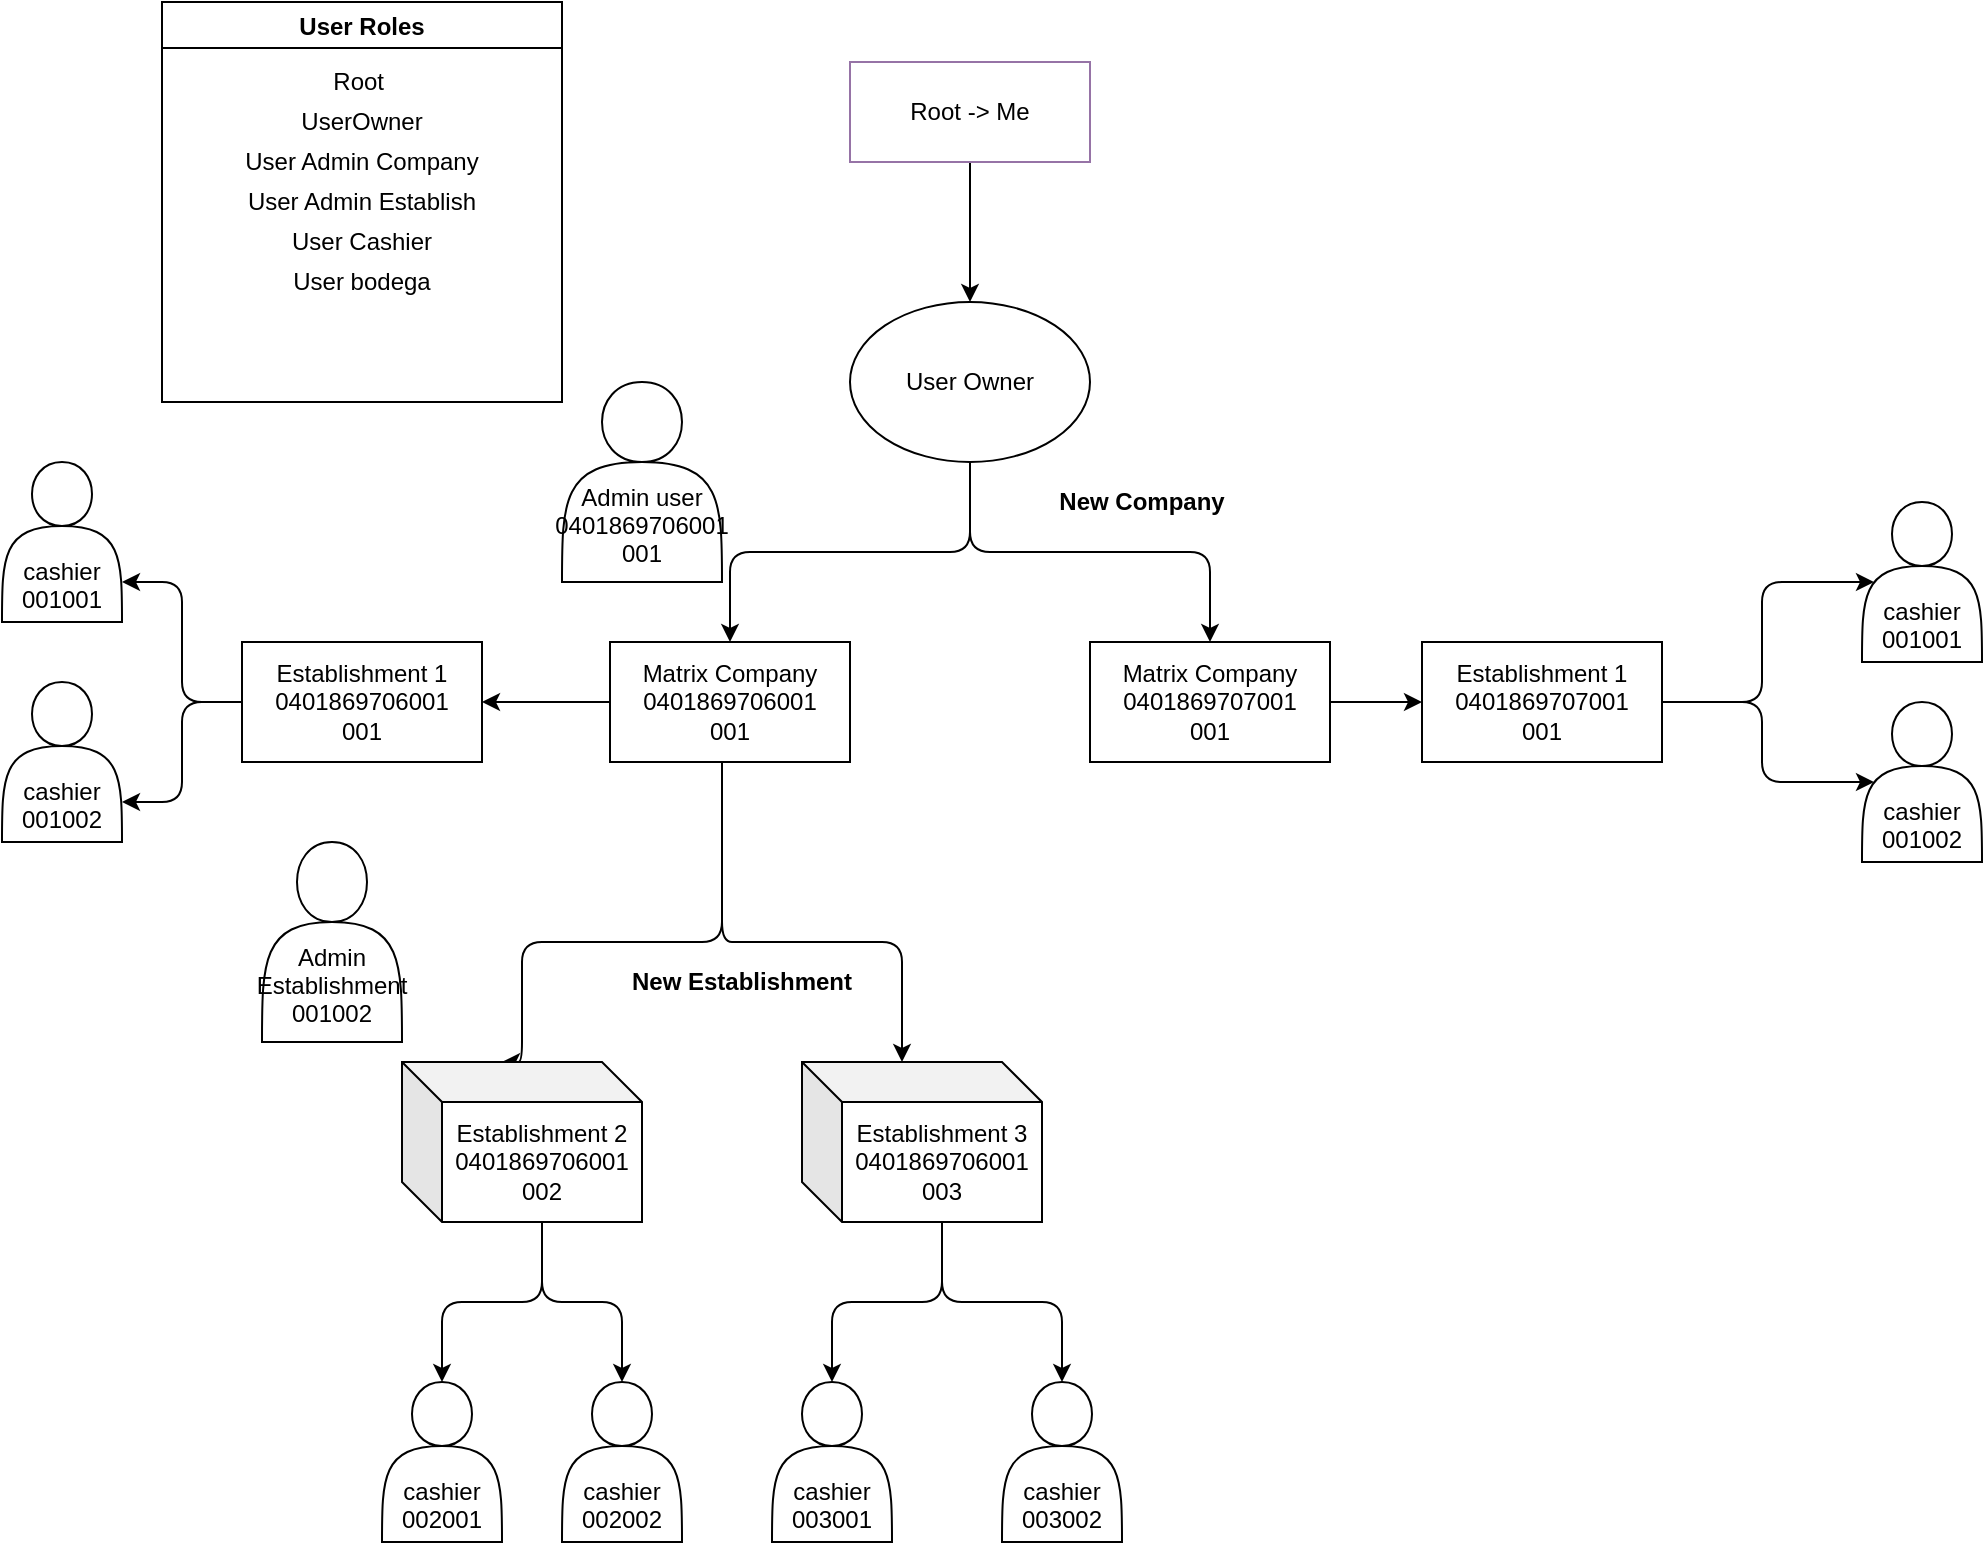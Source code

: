 <mxfile>
    <diagram id="lgB71KSvZb-sWrUCCZtZ" name="global">
        <mxGraphModel dx="1872" dy="617" grid="1" gridSize="10" guides="1" tooltips="1" connect="1" arrows="1" fold="1" page="1" pageScale="1" pageWidth="827" pageHeight="1169" math="0" shadow="0">
            <root>
                <mxCell id="0"/>
                <mxCell id="1" parent="0"/>
                <mxCell id="9" value="" style="edgeStyle=orthogonalEdgeStyle;orthogonalLoop=1;jettySize=auto;html=1;" parent="1" source="7" target="8" edge="1">
                    <mxGeometry relative="1" as="geometry"/>
                </mxCell>
                <mxCell id="7" value="Root -&amp;gt; Me" style="whiteSpace=wrap;html=1;strokeColor=#9673a6;gradientColor=#ffffff;gradientDirection=north;recursiveResize=1;fillColor=none;" parent="1" vertex="1">
                    <mxGeometry x="354" y="40" width="120" height="50" as="geometry"/>
                </mxCell>
                <mxCell id="11" value="" style="edgeStyle=orthogonalEdgeStyle;orthogonalLoop=1;jettySize=auto;html=1;" parent="1" source="8" target="10" edge="1">
                    <mxGeometry relative="1" as="geometry"/>
                </mxCell>
                <mxCell id="36" value="" style="edgeStyle=orthogonalEdgeStyle;orthogonalLoop=1;jettySize=auto;html=1;" parent="1" source="8" target="35" edge="1">
                    <mxGeometry relative="1" as="geometry"/>
                </mxCell>
                <mxCell id="8" value="User Owner" style="ellipse;whiteSpace=wrap;html=1;" parent="1" vertex="1">
                    <mxGeometry x="354" y="160" width="120" height="80" as="geometry"/>
                </mxCell>
                <mxCell id="17" style="edgeStyle=orthogonalEdgeStyle;orthogonalLoop=1;jettySize=auto;html=1;entryX=1;entryY=0.75;entryDx=0;entryDy=0;exitX=0;exitY=0.5;exitDx=0;exitDy=0;" parent="1" source="50" target="16" edge="1">
                    <mxGeometry relative="1" as="geometry">
                        <mxPoint x="80" y="360" as="sourcePoint"/>
                    </mxGeometry>
                </mxCell>
                <mxCell id="20" style="edgeStyle=orthogonalEdgeStyle;orthogonalLoop=1;jettySize=auto;html=1;entryX=1;entryY=0.75;entryDx=0;entryDy=0;exitX=0;exitY=0.5;exitDx=0;exitDy=0;" parent="1" source="50" target="19" edge="1">
                    <mxGeometry relative="1" as="geometry">
                        <mxPoint x="80" y="360" as="sourcePoint"/>
                    </mxGeometry>
                </mxCell>
                <mxCell id="60" style="edgeStyle=none;html=1;entryX=1;entryY=0.5;entryDx=0;entryDy=0;" parent="1" source="10" target="50" edge="1">
                    <mxGeometry relative="1" as="geometry"/>
                </mxCell>
                <mxCell id="10" value="Matrix Company&lt;br&gt;0401869706001&lt;br&gt;001" style="whiteSpace=wrap;html=1;" parent="1" vertex="1">
                    <mxGeometry x="234" y="330" width="120" height="60" as="geometry"/>
                </mxCell>
                <mxCell id="25" style="edgeStyle=orthogonalEdgeStyle;orthogonalLoop=1;jettySize=auto;html=1;entryX=0;entryY=0;entryDx=50;entryDy=0;entryPerimeter=0;" parent="1" target="12" edge="1">
                    <mxGeometry relative="1" as="geometry">
                        <mxPoint x="290" y="390" as="sourcePoint"/>
                        <Array as="points">
                            <mxPoint x="290" y="390"/>
                            <mxPoint x="290" y="480"/>
                            <mxPoint x="190" y="480"/>
                            <mxPoint x="190" y="540"/>
                        </Array>
                    </mxGeometry>
                </mxCell>
                <mxCell id="12" value="Establishment 2&lt;br&gt;0401869706001&lt;br&gt;002" style="shape=cube;whiteSpace=wrap;html=1;boundedLbl=1;backgroundOutline=1;darkOpacity=0.05;darkOpacity2=0.1;" parent="1" vertex="1">
                    <mxGeometry x="130" y="540" width="120" height="80" as="geometry"/>
                </mxCell>
                <mxCell id="26" style="edgeStyle=orthogonalEdgeStyle;orthogonalLoop=1;jettySize=auto;html=1;entryX=0;entryY=0;entryDx=50;entryDy=0;entryPerimeter=0;" parent="1" target="14" edge="1">
                    <mxGeometry relative="1" as="geometry">
                        <mxPoint x="370" y="550" as="targetPoint"/>
                        <Array as="points">
                            <mxPoint x="300" y="480"/>
                            <mxPoint x="400" y="480"/>
                        </Array>
                        <mxPoint x="290" y="390" as="sourcePoint"/>
                    </mxGeometry>
                </mxCell>
                <mxCell id="33" style="edgeStyle=orthogonalEdgeStyle;orthogonalLoop=1;jettySize=auto;html=1;exitX=0;exitY=0;exitDx=70;exitDy=80;exitPerimeter=0;entryX=0.5;entryY=0;entryDx=0;entryDy=0;" parent="1" source="14" target="31" edge="1">
                    <mxGeometry relative="1" as="geometry"/>
                </mxCell>
                <mxCell id="34" style="edgeStyle=orthogonalEdgeStyle;orthogonalLoop=1;jettySize=auto;html=1;entryX=0.5;entryY=0;entryDx=0;entryDy=0;" parent="1" source="14" target="32" edge="1">
                    <mxGeometry relative="1" as="geometry">
                        <Array as="points">
                            <mxPoint x="400" y="660"/>
                            <mxPoint x="460" y="660"/>
                        </Array>
                    </mxGeometry>
                </mxCell>
                <mxCell id="14" value="Establishment 3&lt;br&gt;0401869706001&lt;br&gt;003" style="shape=cube;whiteSpace=wrap;html=1;boundedLbl=1;backgroundOutline=1;darkOpacity=0.05;darkOpacity2=0.1;" parent="1" vertex="1">
                    <mxGeometry x="330" y="540" width="120" height="80" as="geometry"/>
                </mxCell>
                <mxCell id="16" value="&lt;br&gt;&lt;br&gt;&lt;br&gt;cashier&lt;br&gt;001001" style="shape=actor;whiteSpace=wrap;html=1;" parent="1" vertex="1">
                    <mxGeometry x="-70" y="240" width="60" height="80" as="geometry"/>
                </mxCell>
                <mxCell id="19" value="&lt;br&gt;&lt;br&gt;&lt;br&gt;cashier&lt;br&gt;001002" style="shape=actor;whiteSpace=wrap;html=1;" parent="1" vertex="1">
                    <mxGeometry x="-70" y="350" width="60" height="80" as="geometry"/>
                </mxCell>
                <mxCell id="21" value="&lt;font size=&quot;1&quot;&gt;&lt;b style=&quot;font-size: 12px&quot;&gt;New Establishment&lt;/b&gt;&lt;/font&gt;" style="text;html=1;strokeColor=none;fillColor=none;align=center;verticalAlign=middle;whiteSpace=wrap;strokeWidth=11;dashed=1;" parent="1" vertex="1">
                    <mxGeometry x="240" y="480" width="120" height="40" as="geometry"/>
                </mxCell>
                <mxCell id="27" style="edgeStyle=orthogonalEdgeStyle;orthogonalLoop=1;jettySize=auto;html=1;entryX=0.5;entryY=0;entryDx=0;entryDy=0;" parent="1" target="29" edge="1">
                    <mxGeometry relative="1" as="geometry">
                        <mxPoint x="200" y="620" as="sourcePoint"/>
                        <Array as="points">
                            <mxPoint x="200" y="660"/>
                            <mxPoint x="150" y="660"/>
                        </Array>
                    </mxGeometry>
                </mxCell>
                <mxCell id="28" style="edgeStyle=orthogonalEdgeStyle;orthogonalLoop=1;jettySize=auto;html=1;entryX=0.5;entryY=0;entryDx=0;entryDy=0;exitX=0;exitY=0;exitDx=70;exitDy=80;exitPerimeter=0;" parent="1" source="12" target="30" edge="1">
                    <mxGeometry relative="1" as="geometry">
                        <mxPoint x="230" y="720" as="sourcePoint"/>
                    </mxGeometry>
                </mxCell>
                <mxCell id="29" value="&lt;br&gt;&lt;br&gt;&lt;br&gt;cashier&lt;br&gt;002001" style="shape=actor;whiteSpace=wrap;html=1;" parent="1" vertex="1">
                    <mxGeometry x="120" y="700" width="60" height="80" as="geometry"/>
                </mxCell>
                <mxCell id="30" value="&lt;br&gt;&lt;br&gt;&lt;br&gt;cashier&lt;br&gt;002002" style="shape=actor;whiteSpace=wrap;html=1;" parent="1" vertex="1">
                    <mxGeometry x="210" y="700" width="60" height="80" as="geometry"/>
                </mxCell>
                <mxCell id="31" value="&lt;br&gt;&lt;br&gt;&lt;br&gt;cashier&lt;br&gt;003001" style="shape=actor;whiteSpace=wrap;html=1;" parent="1" vertex="1">
                    <mxGeometry x="315" y="700" width="60" height="80" as="geometry"/>
                </mxCell>
                <mxCell id="32" value="&lt;br&gt;&lt;br&gt;&lt;br&gt;cashier&lt;br&gt;003002" style="shape=actor;whiteSpace=wrap;html=1;" parent="1" vertex="1">
                    <mxGeometry x="430" y="700" width="60" height="80" as="geometry"/>
                </mxCell>
                <mxCell id="51" style="edgeStyle=none;html=1;entryX=0;entryY=0.5;entryDx=0;entryDy=0;" parent="1" source="35" target="49" edge="1">
                    <mxGeometry relative="1" as="geometry"/>
                </mxCell>
                <mxCell id="35" value="Matrix Company&lt;br&gt;0401869707001&lt;br&gt;001" style="whiteSpace=wrap;html=1;" parent="1" vertex="1">
                    <mxGeometry x="474" y="330" width="120" height="60" as="geometry"/>
                </mxCell>
                <mxCell id="37" value="&lt;font size=&quot;1&quot;&gt;&lt;b style=&quot;font-size: 12px&quot;&gt;New Company&lt;/b&gt;&lt;/font&gt;" style="text;html=1;strokeColor=none;fillColor=none;align=center;verticalAlign=middle;whiteSpace=wrap;strokeWidth=11;dashed=1;" parent="1" vertex="1">
                    <mxGeometry x="440" y="240" width="120" height="40" as="geometry"/>
                </mxCell>
                <mxCell id="38" value="&lt;br&gt;&lt;br&gt;&lt;br&gt;cashier&lt;br&gt;001001" style="shape=actor;whiteSpace=wrap;html=1;" parent="1" vertex="1">
                    <mxGeometry x="860" y="260" width="60" height="80" as="geometry"/>
                </mxCell>
                <mxCell id="39" value="&lt;br&gt;&lt;br&gt;&lt;br&gt;cashier&lt;br&gt;001002" style="shape=actor;whiteSpace=wrap;html=1;" parent="1" vertex="1">
                    <mxGeometry x="860" y="360" width="60" height="80" as="geometry"/>
                </mxCell>
                <mxCell id="42" value="User Roles" style="swimlane;" parent="1" vertex="1">
                    <mxGeometry x="10" y="10" width="200" height="200" as="geometry"/>
                </mxCell>
                <mxCell id="43" value="Root&amp;nbsp;" style="text;html=1;strokeColor=none;fillColor=none;align=center;verticalAlign=middle;whiteSpace=wrap;rounded=0;" parent="42" vertex="1">
                    <mxGeometry x="10" y="30" width="180" height="20" as="geometry"/>
                </mxCell>
                <mxCell id="44" value="UserOwner" style="text;html=1;strokeColor=none;fillColor=none;align=center;verticalAlign=middle;whiteSpace=wrap;rounded=0;" parent="42" vertex="1">
                    <mxGeometry x="10" y="50" width="180" height="20" as="geometry"/>
                </mxCell>
                <mxCell id="45" value="User Admin Company" style="text;html=1;strokeColor=none;fillColor=none;align=center;verticalAlign=middle;whiteSpace=wrap;rounded=0;" parent="42" vertex="1">
                    <mxGeometry x="10" y="70" width="180" height="20" as="geometry"/>
                </mxCell>
                <mxCell id="46" value="User Admin Establish" style="text;html=1;strokeColor=none;fillColor=none;align=center;verticalAlign=middle;whiteSpace=wrap;rounded=0;" parent="42" vertex="1">
                    <mxGeometry x="10" y="90" width="180" height="20" as="geometry"/>
                </mxCell>
                <mxCell id="47" value="User Cashier" style="text;html=1;strokeColor=none;fillColor=none;align=center;verticalAlign=middle;whiteSpace=wrap;rounded=0;" parent="42" vertex="1">
                    <mxGeometry x="10" y="110" width="180" height="20" as="geometry"/>
                </mxCell>
                <mxCell id="48" value="User bodega" style="text;html=1;strokeColor=none;fillColor=none;align=center;verticalAlign=middle;whiteSpace=wrap;rounded=0;" parent="42" vertex="1">
                    <mxGeometry x="10" y="130" width="180" height="20" as="geometry"/>
                </mxCell>
                <mxCell id="49" value="Establishment 1&lt;br&gt;0401869707001&lt;br&gt;001" style="whiteSpace=wrap;html=1;" parent="1" vertex="1">
                    <mxGeometry x="640" y="330" width="120" height="60" as="geometry"/>
                </mxCell>
                <mxCell id="50" value="Establishment 1&lt;br&gt;0401869706001&lt;br&gt;001" style="whiteSpace=wrap;html=1;" parent="1" vertex="1">
                    <mxGeometry x="50" y="330" width="120" height="60" as="geometry"/>
                </mxCell>
                <mxCell id="58" style="edgeStyle=orthogonalEdgeStyle;orthogonalLoop=1;jettySize=auto;html=1;entryX=0.1;entryY=0.5;entryDx=0;entryDy=0;exitX=1;exitY=0.5;exitDx=0;exitDy=0;entryPerimeter=0;" parent="1" source="49" target="38" edge="1">
                    <mxGeometry relative="1" as="geometry">
                        <mxPoint x="884" y="280.0" as="sourcePoint"/>
                        <mxPoint x="730" y="220" as="targetPoint"/>
                    </mxGeometry>
                </mxCell>
                <mxCell id="59" style="edgeStyle=orthogonalEdgeStyle;orthogonalLoop=1;jettySize=auto;html=1;entryX=0.1;entryY=0.5;entryDx=0;entryDy=0;exitX=1;exitY=0.5;exitDx=0;exitDy=0;entryPerimeter=0;" parent="1" source="49" target="39" edge="1">
                    <mxGeometry relative="1" as="geometry">
                        <mxPoint x="770" y="355" as="sourcePoint"/>
                        <mxPoint x="876.0" y="310" as="targetPoint"/>
                    </mxGeometry>
                </mxCell>
                <mxCell id="61" value="&lt;br&gt;&lt;br&gt;&lt;br&gt;Admin user&lt;br&gt;0401869706001 001" style="shape=actor;whiteSpace=wrap;html=1;" vertex="1" parent="1">
                    <mxGeometry x="210" y="200" width="80" height="100" as="geometry"/>
                </mxCell>
                <mxCell id="62" value="&lt;br&gt;&lt;br&gt;&lt;br&gt;Admin &lt;br&gt;Establishment 001002" style="shape=actor;whiteSpace=wrap;html=1;" vertex="1" parent="1">
                    <mxGeometry x="60" y="430" width="70" height="100" as="geometry"/>
                </mxCell>
            </root>
        </mxGraphModel>
    </diagram>
    <diagram id="G7b8D_BhetRFXTZ2NyOH" name="process register">
        <mxGraphModel dx="1304" dy="534" grid="1" gridSize="10" guides="1" tooltips="1" connect="1" arrows="1" fold="1" page="1" pageScale="1" pageWidth="827" pageHeight="1169" math="0" shadow="0">
            <root>
                <mxCell id="ZGUQdOsQ-1jbDkzeSTVF-0"/>
                <mxCell id="ZGUQdOsQ-1jbDkzeSTVF-1" parent="ZGUQdOsQ-1jbDkzeSTVF-0"/>
                <mxCell id="ZGUQdOsQ-1jbDkzeSTVF-4" value="" style="edgeStyle=orthogonalEdgeStyle;rounded=0;orthogonalLoop=1;jettySize=auto;html=1;" parent="ZGUQdOsQ-1jbDkzeSTVF-1" source="ZGUQdOsQ-1jbDkzeSTVF-2" target="ZGUQdOsQ-1jbDkzeSTVF-3" edge="1">
                    <mxGeometry relative="1" as="geometry"/>
                </mxCell>
                <mxCell id="ZGUQdOsQ-1jbDkzeSTVF-2" value="Register User with &lt;br&gt;oauth" style="rounded=1;whiteSpace=wrap;html=1;" parent="ZGUQdOsQ-1jbDkzeSTVF-1" vertex="1">
                    <mxGeometry x="20" y="120" width="120" height="60" as="geometry"/>
                </mxCell>
                <mxCell id="ZGUQdOsQ-1jbDkzeSTVF-6" value="" style="edgeStyle=orthogonalEdgeStyle;rounded=0;orthogonalLoop=1;jettySize=auto;html=1;" parent="ZGUQdOsQ-1jbDkzeSTVF-1" source="ZGUQdOsQ-1jbDkzeSTVF-3" target="ZGUQdOsQ-1jbDkzeSTVF-5" edge="1">
                    <mxGeometry relative="1" as="geometry"/>
                </mxCell>
                <mxCell id="ZGUQdOsQ-1jbDkzeSTVF-3" value="Create &lt;br&gt;your Company" style="whiteSpace=wrap;html=1;rounded=1;" parent="ZGUQdOsQ-1jbDkzeSTVF-1" vertex="1">
                    <mxGeometry x="200" y="120" width="120" height="60" as="geometry"/>
                </mxCell>
                <mxCell id="ZGUQdOsQ-1jbDkzeSTVF-5" value="Establishment by default" style="whiteSpace=wrap;html=1;rounded=1;" parent="ZGUQdOsQ-1jbDkzeSTVF-1" vertex="1">
                    <mxGeometry x="370" y="120" width="120" height="60" as="geometry"/>
                </mxCell>
            </root>
        </mxGraphModel>
    </diagram>
</mxfile>
